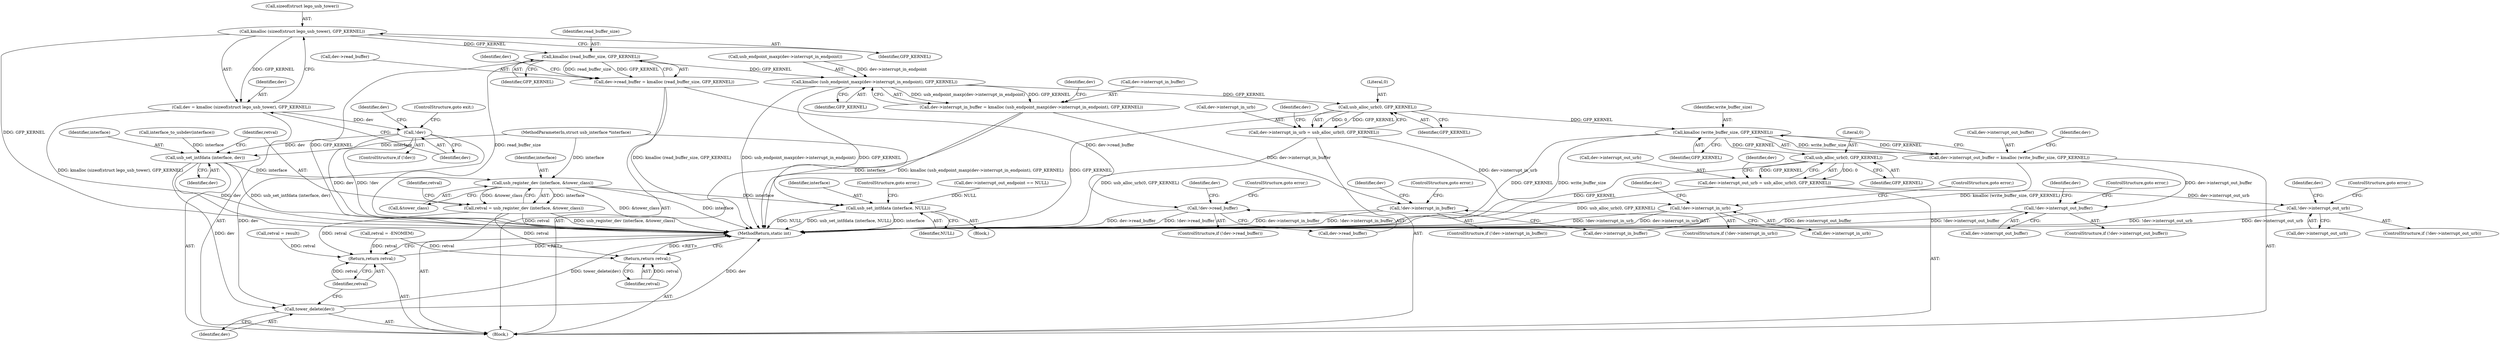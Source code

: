 digraph "0_linux_2fae9e5a7babada041e2e161699ade2447a01989@API" {
"1000138" [label="(Call,kmalloc (sizeof(struct lego_usb_tower), GFP_KERNEL))"];
"1000136" [label="(Call,dev = kmalloc (sizeof(struct lego_usb_tower), GFP_KERNEL))"];
"1000143" [label="(Call,!dev)"];
"1000456" [label="(Call,usb_set_intfdata (interface, dev))"];
"1000461" [label="(Call,usb_register_dev (interface, &tower_class))"];
"1000459" [label="(Call,retval = usb_register_dev (interface, &tower_class))"];
"1000498" [label="(Return,return retval;)"];
"1000503" [label="(Return,return retval;)"];
"1000471" [label="(Call,usb_set_intfdata (interface, NULL))"];
"1000501" [label="(Call,tower_delete(dev))"];
"1000320" [label="(Call,kmalloc (read_buffer_size, GFP_KERNEL))"];
"1000316" [label="(Call,dev->read_buffer = kmalloc (read_buffer_size, GFP_KERNEL))"];
"1000324" [label="(Call,!dev->read_buffer)"];
"1000333" [label="(Call,kmalloc (usb_endpoint_maxp(dev->interrupt_in_endpoint), GFP_KERNEL))"];
"1000329" [label="(Call,dev->interrupt_in_buffer = kmalloc (usb_endpoint_maxp(dev->interrupt_in_endpoint), GFP_KERNEL))"];
"1000340" [label="(Call,!dev->interrupt_in_buffer)"];
"1000349" [label="(Call,usb_alloc_urb(0, GFP_KERNEL))"];
"1000345" [label="(Call,dev->interrupt_in_urb = usb_alloc_urb(0, GFP_KERNEL))"];
"1000353" [label="(Call,!dev->interrupt_in_urb)"];
"1000362" [label="(Call,kmalloc (write_buffer_size, GFP_KERNEL))"];
"1000358" [label="(Call,dev->interrupt_out_buffer = kmalloc (write_buffer_size, GFP_KERNEL))"];
"1000366" [label="(Call,!dev->interrupt_out_buffer)"];
"1000375" [label="(Call,usb_alloc_urb(0, GFP_KERNEL))"];
"1000371" [label="(Call,dev->interrupt_out_urb = usb_alloc_urb(0, GFP_KERNEL))"];
"1000379" [label="(Call,!dev->interrupt_out_urb)"];
"1000334" [label="(Call,usb_endpoint_maxp(dev->interrupt_in_endpoint))"];
"1000381" [label="(Identifier,dev)"];
"1000354" [label="(Call,dev->interrupt_in_urb)"];
"1000142" [label="(ControlStructure,if (!dev))"];
"1000363" [label="(Identifier,write_buffer_size)"];
"1000330" [label="(Call,dev->interrupt_in_buffer)"];
"1000462" [label="(Identifier,interface)"];
"1000386" [label="(Identifier,dev)"];
"1000472" [label="(Identifier,interface)"];
"1000456" [label="(Call,usb_set_intfdata (interface, dev))"];
"1000317" [label="(Call,dev->read_buffer)"];
"1000351" [label="(Identifier,GFP_KERNEL)"];
"1000370" [label="(ControlStructure,goto error;)"];
"1000471" [label="(Call,usb_set_intfdata (interface, NULL))"];
"1000331" [label="(Identifier,dev)"];
"1000458" [label="(Identifier,dev)"];
"1000378" [label="(ControlStructure,if (!dev->interrupt_out_urb))"];
"1000145" [label="(ControlStructure,goto exit;)"];
"1000340" [label="(Call,!dev->interrupt_in_buffer)"];
"1000342" [label="(Identifier,dev)"];
"1000364" [label="(Identifier,GFP_KERNEL)"];
"1000345" [label="(Call,dev->interrupt_in_urb = usb_alloc_urb(0, GFP_KERNEL))"];
"1000328" [label="(ControlStructure,goto error;)"];
"1000502" [label="(Identifier,dev)"];
"1000350" [label="(Literal,0)"];
"1000320" [label="(Call,kmalloc (read_buffer_size, GFP_KERNEL))"];
"1000344" [label="(ControlStructure,goto error;)"];
"1000141" [label="(Identifier,GFP_KERNEL)"];
"1000375" [label="(Call,usb_alloc_urb(0, GFP_KERNEL))"];
"1000325" [label="(Call,dev->read_buffer)"];
"1000346" [label="(Call,dev->interrupt_in_urb)"];
"1000366" [label="(Call,!dev->interrupt_out_buffer)"];
"1000376" [label="(Literal,0)"];
"1000473" [label="(Identifier,NULL)"];
"1000324" [label="(Call,!dev->read_buffer)"];
"1000341" [label="(Call,dev->interrupt_in_buffer)"];
"1000463" [label="(Call,&tower_class)"];
"1000137" [label="(Identifier,dev)"];
"1000474" [label="(ControlStructure,goto error;)"];
"1000460" [label="(Identifier,retval)"];
"1000352" [label="(ControlStructure,if (!dev->interrupt_in_urb))"];
"1000143" [label="(Call,!dev)"];
"1000501" [label="(Call,tower_delete(dev))"];
"1000459" [label="(Call,retval = usb_register_dev (interface, &tower_class))"];
"1000499" [label="(Identifier,retval)"];
"1000503" [label="(Return,return retval;)"];
"1000365" [label="(ControlStructure,if (!dev->interrupt_out_buffer))"];
"1000362" [label="(Call,kmalloc (write_buffer_size, GFP_KERNEL))"];
"1000373" [label="(Identifier,dev)"];
"1000138" [label="(Call,kmalloc (sizeof(struct lego_usb_tower), GFP_KERNEL))"];
"1000457" [label="(Identifier,interface)"];
"1000323" [label="(ControlStructure,if (!dev->read_buffer))"];
"1000353" [label="(Call,!dev->interrupt_in_urb)"];
"1000504" [label="(Identifier,retval)"];
"1000466" [label="(Identifier,retval)"];
"1000347" [label="(Identifier,dev)"];
"1000349" [label="(Call,usb_alloc_urb(0, GFP_KERNEL))"];
"1000383" [label="(ControlStructure,goto error;)"];
"1000357" [label="(ControlStructure,goto error;)"];
"1000107" [label="(MethodParameterIn,struct usb_interface *interface)"];
"1000498" [label="(Return,return retval;)"];
"1000149" [label="(Identifier,dev)"];
"1000339" [label="(ControlStructure,if (!dev->interrupt_in_buffer))"];
"1000371" [label="(Call,dev->interrupt_out_urb = usb_alloc_urb(0, GFP_KERNEL))"];
"1000367" [label="(Call,dev->interrupt_out_buffer)"];
"1000326" [label="(Identifier,dev)"];
"1000333" [label="(Call,kmalloc (usb_endpoint_maxp(dev->interrupt_in_endpoint), GFP_KERNEL))"];
"1000329" [label="(Call,dev->interrupt_in_buffer = kmalloc (usb_endpoint_maxp(dev->interrupt_in_endpoint), GFP_KERNEL))"];
"1000360" [label="(Identifier,dev)"];
"1000380" [label="(Call,dev->interrupt_out_urb)"];
"1000338" [label="(Identifier,GFP_KERNEL)"];
"1000109" [label="(Block,)"];
"1000372" [label="(Call,dev->interrupt_out_urb)"];
"1000144" [label="(Identifier,dev)"];
"1000321" [label="(Identifier,read_buffer_size)"];
"1000316" [label="(Call,dev->read_buffer = kmalloc (read_buffer_size, GFP_KERNEL))"];
"1000436" [label="(Call,retval = result)"];
"1000136" [label="(Call,dev = kmalloc (sizeof(struct lego_usb_tower), GFP_KERNEL))"];
"1000359" [label="(Call,dev->interrupt_out_buffer)"];
"1000467" [label="(Block,)"];
"1000355" [label="(Identifier,dev)"];
"1000377" [label="(Identifier,GFP_KERNEL)"];
"1000131" [label="(Call,retval = -ENOMEM)"];
"1000306" [label="(Call,dev->interrupt_out_endpoint == NULL)"];
"1000139" [label="(Call,sizeof(struct lego_usb_tower))"];
"1000120" [label="(Call,interface_to_usbdev(interface))"];
"1000461" [label="(Call,usb_register_dev (interface, &tower_class))"];
"1000322" [label="(Identifier,GFP_KERNEL)"];
"1000505" [label="(MethodReturn,static int)"];
"1000379" [label="(Call,!dev->interrupt_out_urb)"];
"1000368" [label="(Identifier,dev)"];
"1000358" [label="(Call,dev->interrupt_out_buffer = kmalloc (write_buffer_size, GFP_KERNEL))"];
"1000138" -> "1000136"  [label="AST: "];
"1000138" -> "1000141"  [label="CFG: "];
"1000139" -> "1000138"  [label="AST: "];
"1000141" -> "1000138"  [label="AST: "];
"1000136" -> "1000138"  [label="CFG: "];
"1000138" -> "1000505"  [label="DDG: GFP_KERNEL"];
"1000138" -> "1000136"  [label="DDG: GFP_KERNEL"];
"1000138" -> "1000320"  [label="DDG: GFP_KERNEL"];
"1000136" -> "1000109"  [label="AST: "];
"1000137" -> "1000136"  [label="AST: "];
"1000144" -> "1000136"  [label="CFG: "];
"1000136" -> "1000505"  [label="DDG: kmalloc (sizeof(struct lego_usb_tower), GFP_KERNEL)"];
"1000136" -> "1000143"  [label="DDG: dev"];
"1000143" -> "1000142"  [label="AST: "];
"1000143" -> "1000144"  [label="CFG: "];
"1000144" -> "1000143"  [label="AST: "];
"1000145" -> "1000143"  [label="CFG: "];
"1000149" -> "1000143"  [label="CFG: "];
"1000143" -> "1000505"  [label="DDG: dev"];
"1000143" -> "1000505"  [label="DDG: !dev"];
"1000143" -> "1000456"  [label="DDG: dev"];
"1000143" -> "1000501"  [label="DDG: dev"];
"1000456" -> "1000109"  [label="AST: "];
"1000456" -> "1000458"  [label="CFG: "];
"1000457" -> "1000456"  [label="AST: "];
"1000458" -> "1000456"  [label="AST: "];
"1000460" -> "1000456"  [label="CFG: "];
"1000456" -> "1000505"  [label="DDG: dev"];
"1000456" -> "1000505"  [label="DDG: usb_set_intfdata (interface, dev)"];
"1000120" -> "1000456"  [label="DDG: interface"];
"1000107" -> "1000456"  [label="DDG: interface"];
"1000456" -> "1000461"  [label="DDG: interface"];
"1000456" -> "1000501"  [label="DDG: dev"];
"1000461" -> "1000459"  [label="AST: "];
"1000461" -> "1000463"  [label="CFG: "];
"1000462" -> "1000461"  [label="AST: "];
"1000463" -> "1000461"  [label="AST: "];
"1000459" -> "1000461"  [label="CFG: "];
"1000461" -> "1000505"  [label="DDG: &tower_class"];
"1000461" -> "1000505"  [label="DDG: interface"];
"1000461" -> "1000459"  [label="DDG: interface"];
"1000461" -> "1000459"  [label="DDG: &tower_class"];
"1000107" -> "1000461"  [label="DDG: interface"];
"1000461" -> "1000471"  [label="DDG: interface"];
"1000459" -> "1000109"  [label="AST: "];
"1000460" -> "1000459"  [label="AST: "];
"1000466" -> "1000459"  [label="CFG: "];
"1000459" -> "1000505"  [label="DDG: retval"];
"1000459" -> "1000505"  [label="DDG: usb_register_dev (interface, &tower_class)"];
"1000459" -> "1000498"  [label="DDG: retval"];
"1000459" -> "1000503"  [label="DDG: retval"];
"1000498" -> "1000109"  [label="AST: "];
"1000498" -> "1000499"  [label="CFG: "];
"1000499" -> "1000498"  [label="AST: "];
"1000505" -> "1000498"  [label="CFG: "];
"1000498" -> "1000505"  [label="DDG: <RET>"];
"1000499" -> "1000498"  [label="DDG: retval"];
"1000131" -> "1000498"  [label="DDG: retval"];
"1000503" -> "1000109"  [label="AST: "];
"1000503" -> "1000504"  [label="CFG: "];
"1000504" -> "1000503"  [label="AST: "];
"1000505" -> "1000503"  [label="CFG: "];
"1000503" -> "1000505"  [label="DDG: <RET>"];
"1000504" -> "1000503"  [label="DDG: retval"];
"1000436" -> "1000503"  [label="DDG: retval"];
"1000131" -> "1000503"  [label="DDG: retval"];
"1000471" -> "1000467"  [label="AST: "];
"1000471" -> "1000473"  [label="CFG: "];
"1000472" -> "1000471"  [label="AST: "];
"1000473" -> "1000471"  [label="AST: "];
"1000474" -> "1000471"  [label="CFG: "];
"1000471" -> "1000505"  [label="DDG: interface"];
"1000471" -> "1000505"  [label="DDG: NULL"];
"1000471" -> "1000505"  [label="DDG: usb_set_intfdata (interface, NULL)"];
"1000107" -> "1000471"  [label="DDG: interface"];
"1000306" -> "1000471"  [label="DDG: NULL"];
"1000501" -> "1000109"  [label="AST: "];
"1000501" -> "1000502"  [label="CFG: "];
"1000502" -> "1000501"  [label="AST: "];
"1000504" -> "1000501"  [label="CFG: "];
"1000501" -> "1000505"  [label="DDG: dev"];
"1000501" -> "1000505"  [label="DDG: tower_delete(dev)"];
"1000320" -> "1000316"  [label="AST: "];
"1000320" -> "1000322"  [label="CFG: "];
"1000321" -> "1000320"  [label="AST: "];
"1000322" -> "1000320"  [label="AST: "];
"1000316" -> "1000320"  [label="CFG: "];
"1000320" -> "1000505"  [label="DDG: GFP_KERNEL"];
"1000320" -> "1000505"  [label="DDG: read_buffer_size"];
"1000320" -> "1000316"  [label="DDG: read_buffer_size"];
"1000320" -> "1000316"  [label="DDG: GFP_KERNEL"];
"1000320" -> "1000333"  [label="DDG: GFP_KERNEL"];
"1000316" -> "1000109"  [label="AST: "];
"1000317" -> "1000316"  [label="AST: "];
"1000326" -> "1000316"  [label="CFG: "];
"1000316" -> "1000505"  [label="DDG: kmalloc (read_buffer_size, GFP_KERNEL)"];
"1000316" -> "1000324"  [label="DDG: dev->read_buffer"];
"1000324" -> "1000323"  [label="AST: "];
"1000324" -> "1000325"  [label="CFG: "];
"1000325" -> "1000324"  [label="AST: "];
"1000328" -> "1000324"  [label="CFG: "];
"1000331" -> "1000324"  [label="CFG: "];
"1000324" -> "1000505"  [label="DDG: !dev->read_buffer"];
"1000324" -> "1000505"  [label="DDG: dev->read_buffer"];
"1000333" -> "1000329"  [label="AST: "];
"1000333" -> "1000338"  [label="CFG: "];
"1000334" -> "1000333"  [label="AST: "];
"1000338" -> "1000333"  [label="AST: "];
"1000329" -> "1000333"  [label="CFG: "];
"1000333" -> "1000505"  [label="DDG: usb_endpoint_maxp(dev->interrupt_in_endpoint)"];
"1000333" -> "1000505"  [label="DDG: GFP_KERNEL"];
"1000333" -> "1000329"  [label="DDG: usb_endpoint_maxp(dev->interrupt_in_endpoint)"];
"1000333" -> "1000329"  [label="DDG: GFP_KERNEL"];
"1000334" -> "1000333"  [label="DDG: dev->interrupt_in_endpoint"];
"1000333" -> "1000349"  [label="DDG: GFP_KERNEL"];
"1000329" -> "1000109"  [label="AST: "];
"1000330" -> "1000329"  [label="AST: "];
"1000342" -> "1000329"  [label="CFG: "];
"1000329" -> "1000505"  [label="DDG: kmalloc (usb_endpoint_maxp(dev->interrupt_in_endpoint), GFP_KERNEL)"];
"1000329" -> "1000340"  [label="DDG: dev->interrupt_in_buffer"];
"1000340" -> "1000339"  [label="AST: "];
"1000340" -> "1000341"  [label="CFG: "];
"1000341" -> "1000340"  [label="AST: "];
"1000344" -> "1000340"  [label="CFG: "];
"1000347" -> "1000340"  [label="CFG: "];
"1000340" -> "1000505"  [label="DDG: !dev->interrupt_in_buffer"];
"1000340" -> "1000505"  [label="DDG: dev->interrupt_in_buffer"];
"1000349" -> "1000345"  [label="AST: "];
"1000349" -> "1000351"  [label="CFG: "];
"1000350" -> "1000349"  [label="AST: "];
"1000351" -> "1000349"  [label="AST: "];
"1000345" -> "1000349"  [label="CFG: "];
"1000349" -> "1000505"  [label="DDG: GFP_KERNEL"];
"1000349" -> "1000345"  [label="DDG: 0"];
"1000349" -> "1000345"  [label="DDG: GFP_KERNEL"];
"1000349" -> "1000362"  [label="DDG: GFP_KERNEL"];
"1000345" -> "1000109"  [label="AST: "];
"1000346" -> "1000345"  [label="AST: "];
"1000355" -> "1000345"  [label="CFG: "];
"1000345" -> "1000505"  [label="DDG: usb_alloc_urb(0, GFP_KERNEL)"];
"1000345" -> "1000353"  [label="DDG: dev->interrupt_in_urb"];
"1000353" -> "1000352"  [label="AST: "];
"1000353" -> "1000354"  [label="CFG: "];
"1000354" -> "1000353"  [label="AST: "];
"1000357" -> "1000353"  [label="CFG: "];
"1000360" -> "1000353"  [label="CFG: "];
"1000353" -> "1000505"  [label="DDG: !dev->interrupt_in_urb"];
"1000353" -> "1000505"  [label="DDG: dev->interrupt_in_urb"];
"1000362" -> "1000358"  [label="AST: "];
"1000362" -> "1000364"  [label="CFG: "];
"1000363" -> "1000362"  [label="AST: "];
"1000364" -> "1000362"  [label="AST: "];
"1000358" -> "1000362"  [label="CFG: "];
"1000362" -> "1000505"  [label="DDG: GFP_KERNEL"];
"1000362" -> "1000505"  [label="DDG: write_buffer_size"];
"1000362" -> "1000358"  [label="DDG: write_buffer_size"];
"1000362" -> "1000358"  [label="DDG: GFP_KERNEL"];
"1000362" -> "1000375"  [label="DDG: GFP_KERNEL"];
"1000358" -> "1000109"  [label="AST: "];
"1000359" -> "1000358"  [label="AST: "];
"1000368" -> "1000358"  [label="CFG: "];
"1000358" -> "1000505"  [label="DDG: kmalloc (write_buffer_size, GFP_KERNEL)"];
"1000358" -> "1000366"  [label="DDG: dev->interrupt_out_buffer"];
"1000366" -> "1000365"  [label="AST: "];
"1000366" -> "1000367"  [label="CFG: "];
"1000367" -> "1000366"  [label="AST: "];
"1000370" -> "1000366"  [label="CFG: "];
"1000373" -> "1000366"  [label="CFG: "];
"1000366" -> "1000505"  [label="DDG: dev->interrupt_out_buffer"];
"1000366" -> "1000505"  [label="DDG: !dev->interrupt_out_buffer"];
"1000375" -> "1000371"  [label="AST: "];
"1000375" -> "1000377"  [label="CFG: "];
"1000376" -> "1000375"  [label="AST: "];
"1000377" -> "1000375"  [label="AST: "];
"1000371" -> "1000375"  [label="CFG: "];
"1000375" -> "1000505"  [label="DDG: GFP_KERNEL"];
"1000375" -> "1000371"  [label="DDG: 0"];
"1000375" -> "1000371"  [label="DDG: GFP_KERNEL"];
"1000371" -> "1000109"  [label="AST: "];
"1000372" -> "1000371"  [label="AST: "];
"1000381" -> "1000371"  [label="CFG: "];
"1000371" -> "1000505"  [label="DDG: usb_alloc_urb(0, GFP_KERNEL)"];
"1000371" -> "1000379"  [label="DDG: dev->interrupt_out_urb"];
"1000379" -> "1000378"  [label="AST: "];
"1000379" -> "1000380"  [label="CFG: "];
"1000380" -> "1000379"  [label="AST: "];
"1000383" -> "1000379"  [label="CFG: "];
"1000386" -> "1000379"  [label="CFG: "];
"1000379" -> "1000505"  [label="DDG: dev->interrupt_out_urb"];
"1000379" -> "1000505"  [label="DDG: !dev->interrupt_out_urb"];
}

